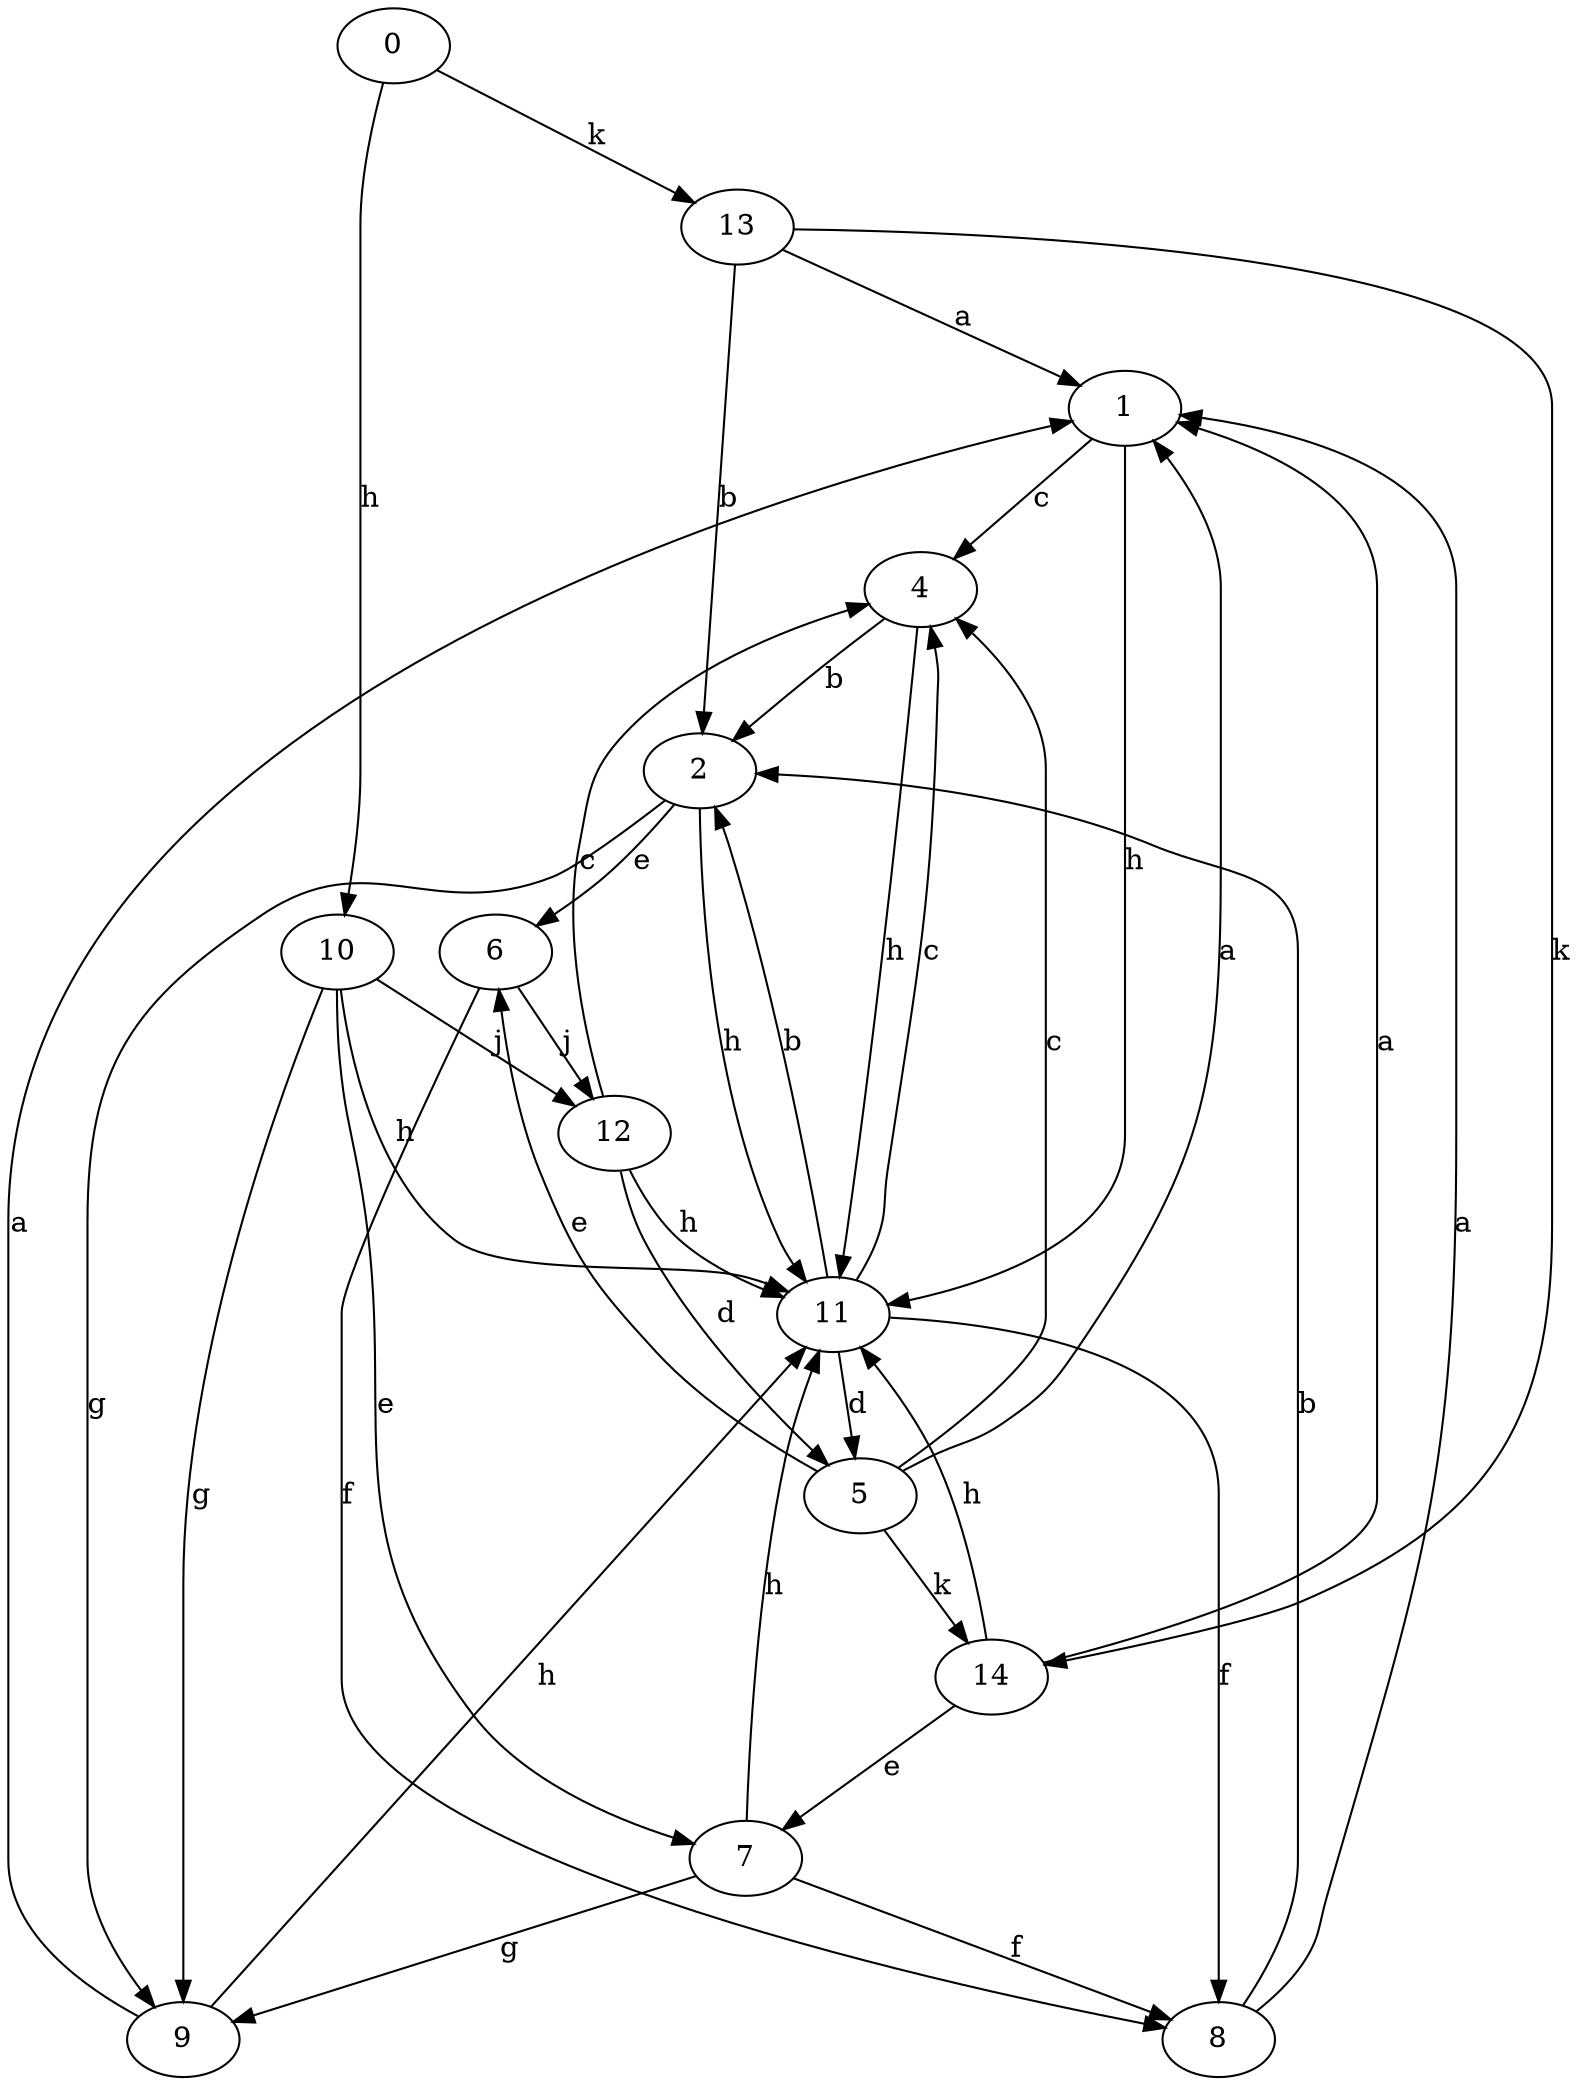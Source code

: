 strict digraph  {
1;
2;
4;
5;
6;
7;
8;
0;
9;
10;
11;
12;
13;
14;
1 -> 4  [label=c];
1 -> 11  [label=h];
2 -> 6  [label=e];
2 -> 9  [label=g];
2 -> 11  [label=h];
4 -> 2  [label=b];
4 -> 11  [label=h];
5 -> 1  [label=a];
5 -> 4  [label=c];
5 -> 6  [label=e];
5 -> 14  [label=k];
6 -> 8  [label=f];
6 -> 12  [label=j];
7 -> 8  [label=f];
7 -> 9  [label=g];
7 -> 11  [label=h];
8 -> 1  [label=a];
8 -> 2  [label=b];
0 -> 10  [label=h];
0 -> 13  [label=k];
9 -> 1  [label=a];
9 -> 11  [label=h];
10 -> 7  [label=e];
10 -> 9  [label=g];
10 -> 11  [label=h];
10 -> 12  [label=j];
11 -> 2  [label=b];
11 -> 4  [label=c];
11 -> 5  [label=d];
11 -> 8  [label=f];
12 -> 4  [label=c];
12 -> 5  [label=d];
12 -> 11  [label=h];
13 -> 1  [label=a];
13 -> 2  [label=b];
13 -> 14  [label=k];
14 -> 1  [label=a];
14 -> 7  [label=e];
14 -> 11  [label=h];
}
